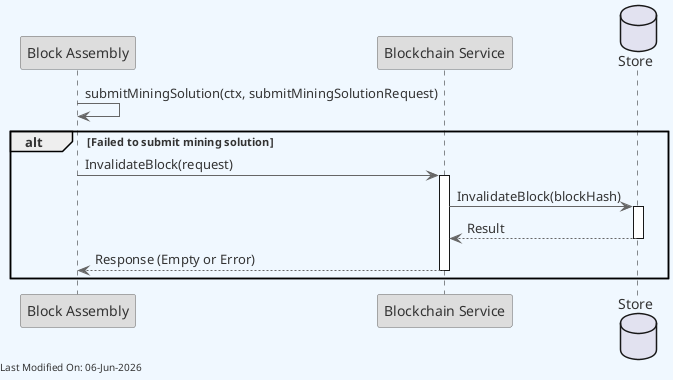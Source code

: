 @startuml
skinparam backgroundColor #F0F8FF
skinparam defaultFontColor #333333
skinparam arrowColor #666666

' Define borders for all elements
skinparam entity {
  BorderColor #666666
  BackgroundColor #DDDDDD
}

skinparam control {
  BorderColor #666666
  BackgroundColor #DDDDDD
}

skinparam participant {
  BorderColor #666666
  BackgroundColor #DDDDDD
}



participant "Block Assembly" as Client
participant "Blockchain Service" as Blockchain
database "Store" as Store

Client -> Client: submitMiningSolution(ctx, submitMiningSolutionRequest)

alt Failed to submit mining solution
    Client -> Blockchain: InvalidateBlock(request)
    activate Blockchain
    Blockchain -> Store: InvalidateBlock(blockHash)
    activate Store
    Store --> Blockchain: Result
    deactivate Store
    Blockchain --> Client: Response (Empty or Error)
    deactivate Blockchain
end

left footer Last Modified On: %date("dd-MMM-yyyy")

@enduml
